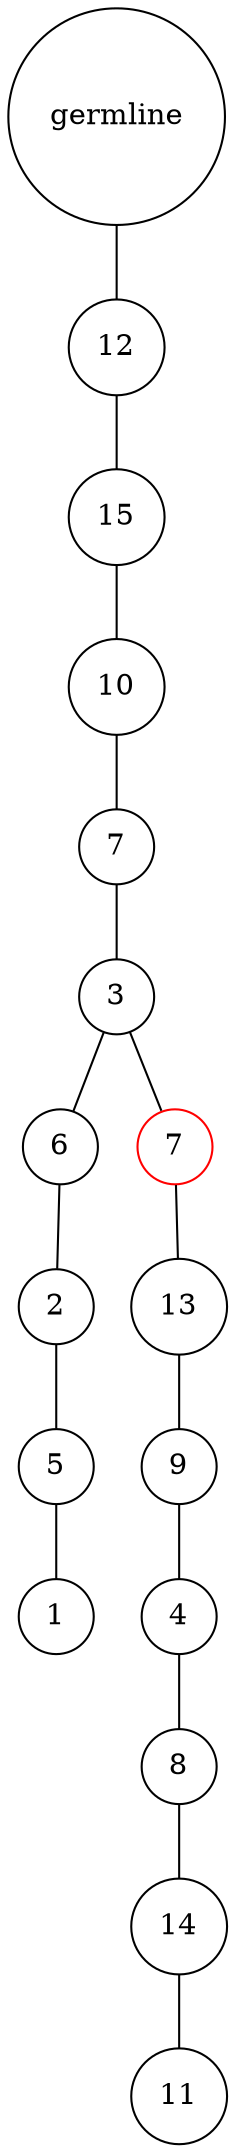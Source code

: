 graph {
	rankdir=UD;
	splines=line;
	node [shape=circle]
	"0x7f76de2872b0" [label="germline"];
	"0x7f76de2872e0" [label="12"];
	"0x7f76de2872b0" -- "0x7f76de2872e0" ;
	"0x7f76de287310" [label="15"];
	"0x7f76de2872e0" -- "0x7f76de287310" ;
	"0x7f76de287340" [label="10"];
	"0x7f76de287310" -- "0x7f76de287340" ;
	"0x7f76de287370" [label="7"];
	"0x7f76de287340" -- "0x7f76de287370" ;
	"0x7f76de2873a0" [label="3"];
	"0x7f76de287370" -- "0x7f76de2873a0" ;
	"0x7f76de2873d0" [label="6"];
	"0x7f76de2873a0" -- "0x7f76de2873d0" ;
	"0x7f76de287400" [label="2"];
	"0x7f76de2873d0" -- "0x7f76de287400" ;
	"0x7f76de287430" [label="5"];
	"0x7f76de287400" -- "0x7f76de287430" ;
	"0x7f76de287460" [label="1"];
	"0x7f76de287430" -- "0x7f76de287460" ;
	"0x7f76de287490" [label="7",color="red"];
	"0x7f76de2873a0" -- "0x7f76de287490" ;
	"0x7f76de2874c0" [label="13"];
	"0x7f76de287490" -- "0x7f76de2874c0" ;
	"0x7f76de2874f0" [label="9"];
	"0x7f76de2874c0" -- "0x7f76de2874f0" ;
	"0x7f76de287520" [label="4"];
	"0x7f76de2874f0" -- "0x7f76de287520" ;
	"0x7f76de287550" [label="8"];
	"0x7f76de287520" -- "0x7f76de287550" ;
	"0x7f76de287580" [label="14"];
	"0x7f76de287550" -- "0x7f76de287580" ;
	"0x7f76de2875b0" [label="11"];
	"0x7f76de287580" -- "0x7f76de2875b0" ;
}
